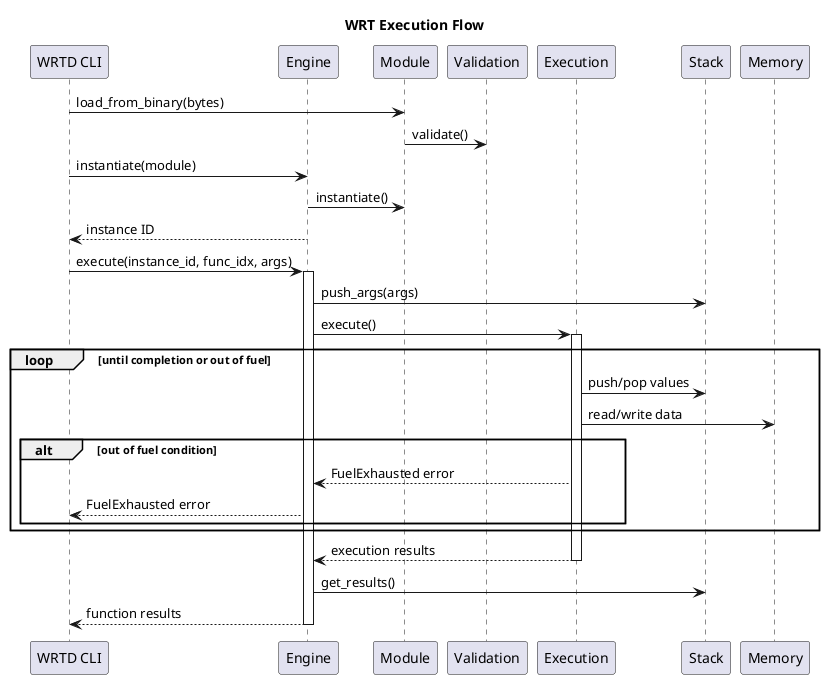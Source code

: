 @startuml

title WRT Execution Flow

participant "WRTD CLI" as CLI
participant "Engine" as Engine
participant "Module" as Module
participant "Validation" as Validation
participant "Execution" as Execution
participant "Stack" as Stack
participant "Memory" as Memory

CLI -> Module: load_from_binary(bytes)
Module -> Validation: validate()

CLI -> Engine: instantiate(module)
Engine -> Module: instantiate()
Engine --> CLI: instance ID

CLI -> Engine: execute(instance_id, func_idx, args)
activate Engine

Engine -> Stack: push_args(args)
Engine -> Execution: execute()
activate Execution

loop until completion or out of fuel
  Execution -> Stack: push/pop values
  Execution -> Memory: read/write data
  
  alt out of fuel condition
    Execution --> Engine: FuelExhausted error
    Engine --> CLI: FuelExhausted error
  end
end

Execution --> Engine: execution results
deactivate Execution

Engine -> Stack: get_results()
Engine --> CLI: function results
deactivate Engine

@enduml